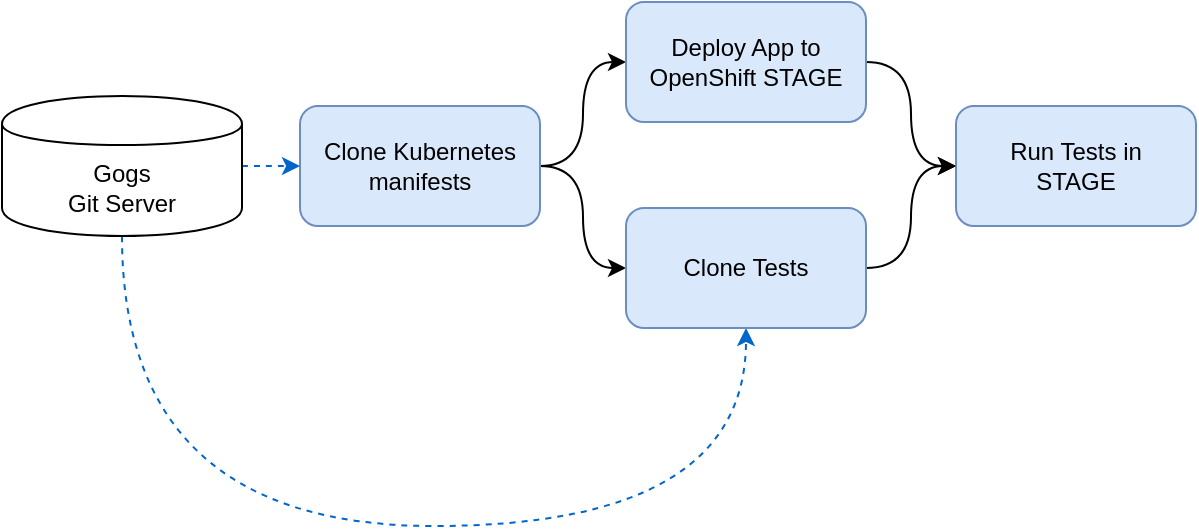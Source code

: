 <mxfile version="12.9.2" type="device"><diagram id="jwPgtpk0tlrnVGVc1EMO" name="Page-1"><mxGraphModel dx="1099" dy="992" grid="1" gridSize="10" guides="1" tooltips="1" connect="1" arrows="1" fold="1" page="1" pageScale="1" pageWidth="850" pageHeight="1100" math="0" shadow="0"><root><mxCell id="0"/><mxCell id="1" parent="0"/><mxCell id="2bht7cZ6agdcOskvAX-Z-10" style="edgeStyle=orthogonalEdgeStyle;rounded=0;orthogonalLoop=1;jettySize=auto;html=1;exitX=1;exitY=0.5;exitDx=0;exitDy=0;entryX=0;entryY=0.5;entryDx=0;entryDy=0;elbow=vertical;curved=1;" parent="1" source="2bht7cZ6agdcOskvAX-Z-1" target="jljY0rABO7IAJ6W-n_3Q-1" edge="1"><mxGeometry relative="1" as="geometry"/></mxCell><mxCell id="2bht7cZ6agdcOskvAX-Z-11" style="edgeStyle=orthogonalEdgeStyle;curved=1;rounded=0;orthogonalLoop=1;jettySize=auto;html=1;exitX=1;exitY=0.5;exitDx=0;exitDy=0;entryX=0;entryY=0.5;entryDx=0;entryDy=0;" parent="1" source="2bht7cZ6agdcOskvAX-Z-1" target="2bht7cZ6agdcOskvAX-Z-4" edge="1"><mxGeometry relative="1" as="geometry"/></mxCell><mxCell id="2bht7cZ6agdcOskvAX-Z-1" value="Clone Kubernetes manifests" style="rounded=1;whiteSpace=wrap;html=1;fillColor=#dae8fc;strokeColor=#6c8ebf;" parent="1" vertex="1"><mxGeometry x="169" y="320" width="120" height="60" as="geometry"/></mxCell><mxCell id="2bht7cZ6agdcOskvAX-Z-12" style="edgeStyle=orthogonalEdgeStyle;curved=1;rounded=0;orthogonalLoop=1;jettySize=auto;html=1;exitX=1;exitY=0.5;exitDx=0;exitDy=0;entryX=0;entryY=0.5;entryDx=0;entryDy=0;dashed=1;strokeColor=#0066CC;" parent="1" source="2bht7cZ6agdcOskvAX-Z-2" target="2bht7cZ6agdcOskvAX-Z-1" edge="1"><mxGeometry relative="1" as="geometry"><mxPoint x="97" y="350" as="sourcePoint"/><mxPoint x="147" y="350" as="targetPoint"/></mxGeometry></mxCell><mxCell id="jljY0rABO7IAJ6W-n_3Q-24" style="edgeStyle=orthogonalEdgeStyle;curved=1;rounded=0;orthogonalLoop=1;jettySize=auto;html=1;exitX=0.5;exitY=1;exitDx=0;exitDy=0;entryX=0.5;entryY=1;entryDx=0;entryDy=0;dashed=1;strokeColor=#0066CC;" edge="1" parent="1" source="2bht7cZ6agdcOskvAX-Z-2" target="2bht7cZ6agdcOskvAX-Z-4"><mxGeometry relative="1" as="geometry"><Array as="points"><mxPoint x="80" y="530"/><mxPoint x="392" y="530"/></Array></mxGeometry></mxCell><mxCell id="2bht7cZ6agdcOskvAX-Z-2" value="Gogs &lt;br&gt;Git Server" style="shape=cylinder;whiteSpace=wrap;html=1;boundedLbl=1;backgroundOutline=1;" parent="1" vertex="1"><mxGeometry x="20" y="315" width="120" height="70" as="geometry"/></mxCell><mxCell id="2bht7cZ6agdcOskvAX-Z-17" style="edgeStyle=orthogonalEdgeStyle;curved=1;rounded=0;orthogonalLoop=1;jettySize=auto;html=1;entryX=0;entryY=0.5;entryDx=0;entryDy=0;" parent="1" source="jljY0rABO7IAJ6W-n_3Q-1" target="2bht7cZ6agdcOskvAX-Z-3" edge="1"><mxGeometry relative="1" as="geometry"/></mxCell><mxCell id="2bht7cZ6agdcOskvAX-Z-3" value="Run Tests in &lt;br&gt;STAGE" style="rounded=1;whiteSpace=wrap;html=1;fillColor=#dae8fc;strokeColor=#6c8ebf;" parent="1" vertex="1"><mxGeometry x="497" y="320" width="120" height="60" as="geometry"/></mxCell><mxCell id="2bht7cZ6agdcOskvAX-Z-18" style="edgeStyle=orthogonalEdgeStyle;curved=1;rounded=0;orthogonalLoop=1;jettySize=auto;html=1;exitX=1;exitY=0.5;exitDx=0;exitDy=0;entryX=0;entryY=0.5;entryDx=0;entryDy=0;" parent="1" source="2bht7cZ6agdcOskvAX-Z-4" target="2bht7cZ6agdcOskvAX-Z-3" edge="1"><mxGeometry relative="1" as="geometry"><mxPoint x="480" y="410" as="targetPoint"/></mxGeometry></mxCell><mxCell id="2bht7cZ6agdcOskvAX-Z-4" value="Clone Tests" style="rounded=1;whiteSpace=wrap;html=1;fillColor=#dae8fc;strokeColor=#6c8ebf;" parent="1" vertex="1"><mxGeometry x="332" y="371" width="120" height="60" as="geometry"/></mxCell><mxCell id="jljY0rABO7IAJ6W-n_3Q-1" value="Deploy App to OpenShift STAGE" style="rounded=1;whiteSpace=wrap;html=1;fillColor=#dae8fc;strokeColor=#6c8ebf;" vertex="1" parent="1"><mxGeometry x="332" y="268" width="120" height="60" as="geometry"/></mxCell></root></mxGraphModel></diagram></mxfile>